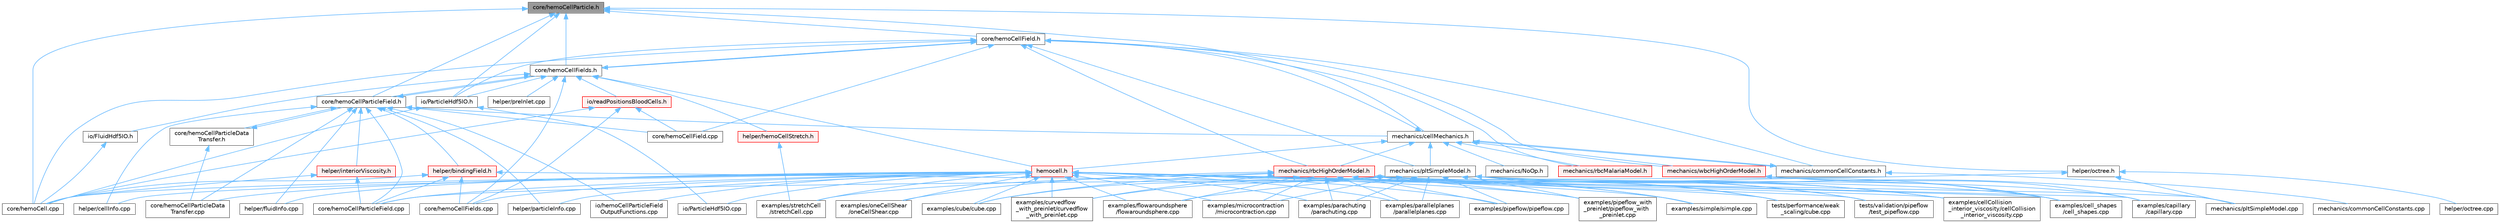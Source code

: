 digraph "core/hemoCellParticle.h"
{
 // LATEX_PDF_SIZE
  bgcolor="transparent";
  edge [fontname=Helvetica,fontsize=10,labelfontname=Helvetica,labelfontsize=10];
  node [fontname=Helvetica,fontsize=10,shape=box,height=0.2,width=0.4];
  Node1 [id="Node000001",label="core/hemoCellParticle.h",height=0.2,width=0.4,color="gray40", fillcolor="grey60", style="filled", fontcolor="black",tooltip=" "];
  Node1 -> Node2 [id="edge1_Node000001_Node000002",dir="back",color="steelblue1",style="solid",tooltip=" "];
  Node2 [id="Node000002",label="core/hemoCell.cpp",height=0.2,width=0.4,color="grey40", fillcolor="white", style="filled",URL="$hemoCell_8cpp.html",tooltip=" "];
  Node1 -> Node3 [id="edge2_Node000001_Node000003",dir="back",color="steelblue1",style="solid",tooltip=" "];
  Node3 [id="Node000003",label="core/hemoCellField.h",height=0.2,width=0.4,color="grey40", fillcolor="white", style="filled",URL="$hemoCellField_8h.html",tooltip=" "];
  Node3 -> Node2 [id="edge3_Node000003_Node000002",dir="back",color="steelblue1",style="solid",tooltip=" "];
  Node3 -> Node4 [id="edge4_Node000003_Node000004",dir="back",color="steelblue1",style="solid",tooltip=" "];
  Node4 [id="Node000004",label="core/hemoCellField.cpp",height=0.2,width=0.4,color="grey40", fillcolor="white", style="filled",URL="$hemoCellField_8cpp.html",tooltip=" "];
  Node3 -> Node5 [id="edge5_Node000003_Node000005",dir="back",color="steelblue1",style="solid",tooltip=" "];
  Node5 [id="Node000005",label="core/hemoCellFields.h",height=0.2,width=0.4,color="grey40", fillcolor="white", style="filled",URL="$hemoCellFields_8h.html",tooltip=" "];
  Node5 -> Node3 [id="edge6_Node000005_Node000003",dir="back",color="steelblue1",style="solid",tooltip=" "];
  Node5 -> Node6 [id="edge7_Node000005_Node000006",dir="back",color="steelblue1",style="solid",tooltip=" "];
  Node6 [id="Node000006",label="core/hemoCellFields.cpp",height=0.2,width=0.4,color="grey40", fillcolor="white", style="filled",URL="$hemoCellFields_8cpp.html",tooltip=" "];
  Node5 -> Node7 [id="edge8_Node000005_Node000007",dir="back",color="steelblue1",style="solid",tooltip=" "];
  Node7 [id="Node000007",label="core/hemoCellParticleField.h",height=0.2,width=0.4,color="grey40", fillcolor="white", style="filled",URL="$hemoCellParticleField_8h.html",tooltip=" "];
  Node7 -> Node4 [id="edge9_Node000007_Node000004",dir="back",color="steelblue1",style="solid",tooltip=" "];
  Node7 -> Node5 [id="edge10_Node000007_Node000005",dir="back",color="steelblue1",style="solid",tooltip=" "];
  Node7 -> Node8 [id="edge11_Node000007_Node000008",dir="back",color="steelblue1",style="solid",tooltip=" "];
  Node8 [id="Node000008",label="core/hemoCellParticleData\lTransfer.cpp",height=0.2,width=0.4,color="grey40", fillcolor="white", style="filled",URL="$hemoCellParticleDataTransfer_8cpp.html",tooltip=" "];
  Node7 -> Node9 [id="edge12_Node000007_Node000009",dir="back",color="steelblue1",style="solid",tooltip=" "];
  Node9 [id="Node000009",label="core/hemoCellParticleData\lTransfer.h",height=0.2,width=0.4,color="grey40", fillcolor="white", style="filled",URL="$hemoCellParticleDataTransfer_8h.html",tooltip=" "];
  Node9 -> Node8 [id="edge13_Node000009_Node000008",dir="back",color="steelblue1",style="solid",tooltip=" "];
  Node9 -> Node7 [id="edge14_Node000009_Node000007",dir="back",color="steelblue1",style="solid",tooltip=" "];
  Node7 -> Node10 [id="edge15_Node000007_Node000010",dir="back",color="steelblue1",style="solid",tooltip=" "];
  Node10 [id="Node000010",label="core/hemoCellParticleField.cpp",height=0.2,width=0.4,color="grey40", fillcolor="white", style="filled",URL="$hemoCellParticleField_8cpp.html",tooltip=" "];
  Node7 -> Node11 [id="edge16_Node000007_Node000011",dir="back",color="steelblue1",style="solid",tooltip=" "];
  Node11 [id="Node000011",label="helper/bindingField.h",height=0.2,width=0.4,color="red", fillcolor="#FFF0F0", style="filled",URL="$bindingField_8h.html",tooltip=" "];
  Node11 -> Node2 [id="edge17_Node000011_Node000002",dir="back",color="steelblue1",style="solid",tooltip=" "];
  Node11 -> Node6 [id="edge18_Node000011_Node000006",dir="back",color="steelblue1",style="solid",tooltip=" "];
  Node11 -> Node10 [id="edge19_Node000011_Node000010",dir="back",color="steelblue1",style="solid",tooltip=" "];
  Node11 -> Node13 [id="edge20_Node000011_Node000013",dir="back",color="steelblue1",style="solid",tooltip=" "];
  Node13 [id="Node000013",label="mechanics/pltSimpleModel.cpp",height=0.2,width=0.4,color="grey40", fillcolor="white", style="filled",URL="$pltSimpleModel_8cpp.html",tooltip=" "];
  Node7 -> Node14 [id="edge21_Node000007_Node000014",dir="back",color="steelblue1",style="solid",tooltip=" "];
  Node14 [id="Node000014",label="helper/cellInfo.cpp",height=0.2,width=0.4,color="grey40", fillcolor="white", style="filled",URL="$cellInfo_8cpp.html",tooltip=" "];
  Node7 -> Node15 [id="edge22_Node000007_Node000015",dir="back",color="steelblue1",style="solid",tooltip=" "];
  Node15 [id="Node000015",label="helper/fluidInfo.cpp",height=0.2,width=0.4,color="grey40", fillcolor="white", style="filled",URL="$fluidInfo_8cpp.html",tooltip=" "];
  Node7 -> Node16 [id="edge23_Node000007_Node000016",dir="back",color="steelblue1",style="solid",tooltip=" "];
  Node16 [id="Node000016",label="helper/interiorViscosity.h",height=0.2,width=0.4,color="red", fillcolor="#FFF0F0", style="filled",URL="$interiorViscosity_8h.html",tooltip=" "];
  Node16 -> Node2 [id="edge24_Node000016_Node000002",dir="back",color="steelblue1",style="solid",tooltip=" "];
  Node16 -> Node10 [id="edge25_Node000016_Node000010",dir="back",color="steelblue1",style="solid",tooltip=" "];
  Node7 -> Node18 [id="edge26_Node000007_Node000018",dir="back",color="steelblue1",style="solid",tooltip=" "];
  Node18 [id="Node000018",label="helper/particleInfo.cpp",height=0.2,width=0.4,color="grey40", fillcolor="white", style="filled",URL="$particleInfo_8cpp.html",tooltip=" "];
  Node7 -> Node19 [id="edge27_Node000007_Node000019",dir="back",color="steelblue1",style="solid",tooltip=" "];
  Node19 [id="Node000019",label="io/hemoCellParticleField\lOutputFunctions.cpp",height=0.2,width=0.4,color="grey40", fillcolor="white", style="filled",URL="$hemoCellParticleFieldOutputFunctions_8cpp.html",tooltip=" "];
  Node7 -> Node20 [id="edge28_Node000007_Node000020",dir="back",color="steelblue1",style="solid",tooltip=" "];
  Node20 [id="Node000020",label="mechanics/cellMechanics.h",height=0.2,width=0.4,color="grey40", fillcolor="white", style="filled",URL="$cellMechanics_8h.html",tooltip=" "];
  Node20 -> Node3 [id="edge29_Node000020_Node000003",dir="back",color="steelblue1",style="solid",tooltip=" "];
  Node20 -> Node21 [id="edge30_Node000020_Node000021",dir="back",color="steelblue1",style="solid",tooltip=" "];
  Node21 [id="Node000021",label="hemocell.h",height=0.2,width=0.4,color="red", fillcolor="#FFF0F0", style="filled",URL="$hemocell_8h.html",tooltip=" "];
  Node21 -> Node2 [id="edge31_Node000021_Node000002",dir="back",color="steelblue1",style="solid",tooltip=" "];
  Node21 -> Node6 [id="edge32_Node000021_Node000006",dir="back",color="steelblue1",style="solid",tooltip=" "];
  Node21 -> Node8 [id="edge33_Node000021_Node000008",dir="back",color="steelblue1",style="solid",tooltip=" "];
  Node21 -> Node10 [id="edge34_Node000021_Node000010",dir="back",color="steelblue1",style="solid",tooltip=" "];
  Node21 -> Node24 [id="edge35_Node000021_Node000024",dir="back",color="steelblue1",style="solid",tooltip=" "];
  Node24 [id="Node000024",label="examples/capillary\l/capillary.cpp",height=0.2,width=0.4,color="grey40", fillcolor="white", style="filled",URL="$capillary_8cpp.html",tooltip=" "];
  Node21 -> Node27 [id="edge36_Node000021_Node000027",dir="back",color="steelblue1",style="solid",tooltip=" "];
  Node27 [id="Node000027",label="examples/cellCollision\l_interior_viscosity/cellCollision\l_interior_viscosity.cpp",height=0.2,width=0.4,color="grey40", fillcolor="white", style="filled",URL="$cellCollision__interior__viscosity_8cpp.html",tooltip=" "];
  Node21 -> Node28 [id="edge37_Node000021_Node000028",dir="back",color="steelblue1",style="solid",tooltip=" "];
  Node28 [id="Node000028",label="examples/cell_shapes\l/cell_shapes.cpp",height=0.2,width=0.4,color="grey40", fillcolor="white", style="filled",URL="$cell__shapes_8cpp.html",tooltip=" "];
  Node21 -> Node29 [id="edge38_Node000021_Node000029",dir="back",color="steelblue1",style="solid",tooltip=" "];
  Node29 [id="Node000029",label="examples/cube/cube.cpp",height=0.2,width=0.4,color="grey40", fillcolor="white", style="filled",URL="$examples_2cube_2cube_8cpp.html",tooltip=" "];
  Node21 -> Node30 [id="edge39_Node000021_Node000030",dir="back",color="steelblue1",style="solid",tooltip=" "];
  Node30 [id="Node000030",label="examples/curvedflow\l_with_preinlet/curvedflow\l_with_preinlet.cpp",height=0.2,width=0.4,color="grey40", fillcolor="white", style="filled",URL="$curvedflow__with__preinlet_8cpp.html",tooltip=" "];
  Node21 -> Node31 [id="edge40_Node000021_Node000031",dir="back",color="steelblue1",style="solid",tooltip=" "];
  Node31 [id="Node000031",label="examples/flowaroundsphere\l/flowaroundsphere.cpp",height=0.2,width=0.4,color="grey40", fillcolor="white", style="filled",URL="$flowaroundsphere_8cpp.html",tooltip=" "];
  Node21 -> Node32 [id="edge41_Node000021_Node000032",dir="back",color="steelblue1",style="solid",tooltip=" "];
  Node32 [id="Node000032",label="examples/microcontraction\l/microcontraction.cpp",height=0.2,width=0.4,color="grey40", fillcolor="white", style="filled",URL="$microcontraction_8cpp.html",tooltip=" "];
  Node21 -> Node33 [id="edge42_Node000021_Node000033",dir="back",color="steelblue1",style="solid",tooltip=" "];
  Node33 [id="Node000033",label="examples/oneCellShear\l/oneCellShear.cpp",height=0.2,width=0.4,color="grey40", fillcolor="white", style="filled",URL="$oneCellShear_8cpp.html",tooltip=" "];
  Node21 -> Node34 [id="edge43_Node000021_Node000034",dir="back",color="steelblue1",style="solid",tooltip=" "];
  Node34 [id="Node000034",label="examples/parachuting\l/parachuting.cpp",height=0.2,width=0.4,color="grey40", fillcolor="white", style="filled",URL="$parachuting_8cpp.html",tooltip=" "];
  Node21 -> Node35 [id="edge44_Node000021_Node000035",dir="back",color="steelblue1",style="solid",tooltip=" "];
  Node35 [id="Node000035",label="examples/parallelplanes\l/parallelplanes.cpp",height=0.2,width=0.4,color="grey40", fillcolor="white", style="filled",URL="$parallelplanes_8cpp.html",tooltip=" "];
  Node21 -> Node36 [id="edge45_Node000021_Node000036",dir="back",color="steelblue1",style="solid",tooltip=" "];
  Node36 [id="Node000036",label="examples/pipeflow/pipeflow.cpp",height=0.2,width=0.4,color="grey40", fillcolor="white", style="filled",URL="$pipeflow_8cpp.html",tooltip=" "];
  Node21 -> Node37 [id="edge46_Node000021_Node000037",dir="back",color="steelblue1",style="solid",tooltip=" "];
  Node37 [id="Node000037",label="examples/pipeflow_with\l_preinlet/pipeflow_with\l_preinlet.cpp",height=0.2,width=0.4,color="grey40", fillcolor="white", style="filled",URL="$pipeflow__with__preinlet_8cpp.html",tooltip=" "];
  Node21 -> Node38 [id="edge47_Node000021_Node000038",dir="back",color="steelblue1",style="solid",tooltip=" "];
  Node38 [id="Node000038",label="examples/simple/simple.cpp",height=0.2,width=0.4,color="grey40", fillcolor="white", style="filled",URL="$simple_8cpp.html",tooltip=" "];
  Node21 -> Node39 [id="edge48_Node000021_Node000039",dir="back",color="steelblue1",style="solid",tooltip=" "];
  Node39 [id="Node000039",label="examples/stretchCell\l/stretchCell.cpp",height=0.2,width=0.4,color="grey40", fillcolor="white", style="filled",URL="$stretchCell_8cpp.html",tooltip=" "];
  Node21 -> Node14 [id="edge49_Node000021_Node000014",dir="back",color="steelblue1",style="solid",tooltip=" "];
  Node21 -> Node15 [id="edge50_Node000021_Node000015",dir="back",color="steelblue1",style="solid",tooltip=" "];
  Node21 -> Node18 [id="edge51_Node000021_Node000018",dir="back",color="steelblue1",style="solid",tooltip=" "];
  Node21 -> Node55 [id="edge52_Node000021_Node000055",dir="back",color="steelblue1",style="solid",tooltip=" "];
  Node55 [id="Node000055",label="io/ParticleHdf5IO.cpp",height=0.2,width=0.4,color="grey40", fillcolor="white", style="filled",URL="$ParticleHdf5IO_8cpp.html",tooltip=" "];
  Node21 -> Node19 [id="edge53_Node000021_Node000019",dir="back",color="steelblue1",style="solid",tooltip=" "];
  Node21 -> Node42 [id="edge54_Node000021_Node000042",dir="back",color="steelblue1",style="solid",tooltip=" "];
  Node42 [id="Node000042",label="tests/performance/weak\l_scaling/cube.cpp",height=0.2,width=0.4,color="grey40", fillcolor="white", style="filled",URL="$tests_2performance_2weak__scaling_2cube_8cpp.html",tooltip=" "];
  Node21 -> Node44 [id="edge55_Node000021_Node000044",dir="back",color="steelblue1",style="solid",tooltip=" "];
  Node44 [id="Node000044",label="tests/validation/pipeflow\l/test_pipeflow.cpp",height=0.2,width=0.4,color="grey40", fillcolor="white", style="filled",URL="$test__pipeflow_8cpp.html",tooltip=" "];
  Node20 -> Node57 [id="edge56_Node000020_Node000057",dir="back",color="steelblue1",style="solid",tooltip=" "];
  Node57 [id="Node000057",label="mechanics/NoOp.h",height=0.2,width=0.4,color="grey40", fillcolor="white", style="filled",URL="$NoOp_8h.html",tooltip=" "];
  Node20 -> Node58 [id="edge57_Node000020_Node000058",dir="back",color="steelblue1",style="solid",tooltip=" "];
  Node58 [id="Node000058",label="mechanics/commonCellConstants.h",height=0.2,width=0.4,color="grey40", fillcolor="white", style="filled",URL="$commonCellConstants_8h.html",tooltip=" "];
  Node58 -> Node20 [id="edge58_Node000058_Node000020",dir="back",color="steelblue1",style="solid",tooltip=" "];
  Node58 -> Node59 [id="edge59_Node000058_Node000059",dir="back",color="steelblue1",style="solid",tooltip=" "];
  Node59 [id="Node000059",label="mechanics/commonCellConstants.cpp",height=0.2,width=0.4,color="grey40", fillcolor="white", style="filled",URL="$commonCellConstants_8cpp.html",tooltip=" "];
  Node20 -> Node60 [id="edge60_Node000020_Node000060",dir="back",color="steelblue1",style="solid",tooltip=" "];
  Node60 [id="Node000060",label="mechanics/pltSimpleModel.h",height=0.2,width=0.4,color="grey40", fillcolor="white", style="filled",URL="$pltSimpleModel_8h.html",tooltip=" "];
  Node60 -> Node24 [id="edge61_Node000060_Node000024",dir="back",color="steelblue1",style="solid",tooltip=" "];
  Node60 -> Node27 [id="edge62_Node000060_Node000027",dir="back",color="steelblue1",style="solid",tooltip=" "];
  Node60 -> Node28 [id="edge63_Node000060_Node000028",dir="back",color="steelblue1",style="solid",tooltip=" "];
  Node60 -> Node29 [id="edge64_Node000060_Node000029",dir="back",color="steelblue1",style="solid",tooltip=" "];
  Node60 -> Node30 [id="edge65_Node000060_Node000030",dir="back",color="steelblue1",style="solid",tooltip=" "];
  Node60 -> Node31 [id="edge66_Node000060_Node000031",dir="back",color="steelblue1",style="solid",tooltip=" "];
  Node60 -> Node32 [id="edge67_Node000060_Node000032",dir="back",color="steelblue1",style="solid",tooltip=" "];
  Node60 -> Node34 [id="edge68_Node000060_Node000034",dir="back",color="steelblue1",style="solid",tooltip=" "];
  Node60 -> Node35 [id="edge69_Node000060_Node000035",dir="back",color="steelblue1",style="solid",tooltip=" "];
  Node60 -> Node36 [id="edge70_Node000060_Node000036",dir="back",color="steelblue1",style="solid",tooltip=" "];
  Node60 -> Node37 [id="edge71_Node000060_Node000037",dir="back",color="steelblue1",style="solid",tooltip=" "];
  Node60 -> Node38 [id="edge72_Node000060_Node000038",dir="back",color="steelblue1",style="solid",tooltip=" "];
  Node60 -> Node13 [id="edge73_Node000060_Node000013",dir="back",color="steelblue1",style="solid",tooltip=" "];
  Node60 -> Node42 [id="edge74_Node000060_Node000042",dir="back",color="steelblue1",style="solid",tooltip=" "];
  Node60 -> Node44 [id="edge75_Node000060_Node000044",dir="back",color="steelblue1",style="solid",tooltip=" "];
  Node20 -> Node61 [id="edge76_Node000020_Node000061",dir="back",color="steelblue1",style="solid",tooltip=" "];
  Node61 [id="Node000061",label="mechanics/rbcHighOrderModel.h",height=0.2,width=0.4,color="red", fillcolor="#FFF0F0", style="filled",URL="$rbcHighOrderModel_8h.html",tooltip=" "];
  Node61 -> Node27 [id="edge77_Node000061_Node000027",dir="back",color="steelblue1",style="solid",tooltip=" "];
  Node61 -> Node28 [id="edge78_Node000061_Node000028",dir="back",color="steelblue1",style="solid",tooltip=" "];
  Node61 -> Node29 [id="edge79_Node000061_Node000029",dir="back",color="steelblue1",style="solid",tooltip=" "];
  Node61 -> Node30 [id="edge80_Node000061_Node000030",dir="back",color="steelblue1",style="solid",tooltip=" "];
  Node61 -> Node31 [id="edge81_Node000061_Node000031",dir="back",color="steelblue1",style="solid",tooltip=" "];
  Node61 -> Node32 [id="edge82_Node000061_Node000032",dir="back",color="steelblue1",style="solid",tooltip=" "];
  Node61 -> Node33 [id="edge83_Node000061_Node000033",dir="back",color="steelblue1",style="solid",tooltip=" "];
  Node61 -> Node34 [id="edge84_Node000061_Node000034",dir="back",color="steelblue1",style="solid",tooltip=" "];
  Node61 -> Node35 [id="edge85_Node000061_Node000035",dir="back",color="steelblue1",style="solid",tooltip=" "];
  Node61 -> Node36 [id="edge86_Node000061_Node000036",dir="back",color="steelblue1",style="solid",tooltip=" "];
  Node61 -> Node37 [id="edge87_Node000061_Node000037",dir="back",color="steelblue1",style="solid",tooltip=" "];
  Node61 -> Node38 [id="edge88_Node000061_Node000038",dir="back",color="steelblue1",style="solid",tooltip=" "];
  Node61 -> Node39 [id="edge89_Node000061_Node000039",dir="back",color="steelblue1",style="solid",tooltip=" "];
  Node61 -> Node42 [id="edge90_Node000061_Node000042",dir="back",color="steelblue1",style="solid",tooltip=" "];
  Node61 -> Node44 [id="edge91_Node000061_Node000044",dir="back",color="steelblue1",style="solid",tooltip=" "];
  Node20 -> Node63 [id="edge92_Node000020_Node000063",dir="back",color="steelblue1",style="solid",tooltip=" "];
  Node63 [id="Node000063",label="mechanics/rbcMalariaModel.h",height=0.2,width=0.4,color="red", fillcolor="#FFF0F0", style="filled",URL="$rbcMalariaModel_8h.html",tooltip=" "];
  Node20 -> Node65 [id="edge93_Node000020_Node000065",dir="back",color="steelblue1",style="solid",tooltip=" "];
  Node65 [id="Node000065",label="mechanics/wbcHighOrderModel.h",height=0.2,width=0.4,color="red", fillcolor="#FFF0F0", style="filled",URL="$wbcHighOrderModel_8h.html",tooltip=" "];
  Node65 -> Node24 [id="edge94_Node000065_Node000024",dir="back",color="steelblue1",style="solid",tooltip=" "];
  Node65 -> Node28 [id="edge95_Node000065_Node000028",dir="back",color="steelblue1",style="solid",tooltip=" "];
  Node5 -> Node67 [id="edge96_Node000005_Node000067",dir="back",color="steelblue1",style="solid",tooltip=" "];
  Node67 [id="Node000067",label="helper/hemoCellStretch.h",height=0.2,width=0.4,color="red", fillcolor="#FFF0F0", style="filled",URL="$hemoCellStretch_8h.html",tooltip=" "];
  Node67 -> Node39 [id="edge97_Node000067_Node000039",dir="back",color="steelblue1",style="solid",tooltip=" "];
  Node5 -> Node52 [id="edge98_Node000005_Node000052",dir="back",color="steelblue1",style="solid",tooltip=" "];
  Node52 [id="Node000052",label="helper/preInlet.cpp",height=0.2,width=0.4,color="grey40", fillcolor="white", style="filled",URL="$preInlet_8cpp.html",tooltip=" "];
  Node5 -> Node21 [id="edge99_Node000005_Node000021",dir="back",color="steelblue1",style="solid",tooltip=" "];
  Node5 -> Node69 [id="edge100_Node000005_Node000069",dir="back",color="steelblue1",style="solid",tooltip=" "];
  Node69 [id="Node000069",label="io/FluidHdf5IO.h",height=0.2,width=0.4,color="grey40", fillcolor="white", style="filled",URL="$FluidHdf5IO_8h.html",tooltip=" "];
  Node69 -> Node2 [id="edge101_Node000069_Node000002",dir="back",color="steelblue1",style="solid",tooltip=" "];
  Node5 -> Node70 [id="edge102_Node000005_Node000070",dir="back",color="steelblue1",style="solid",tooltip=" "];
  Node70 [id="Node000070",label="io/ParticleHdf5IO.h",height=0.2,width=0.4,color="grey40", fillcolor="white", style="filled",URL="$ParticleHdf5IO_8h.html",tooltip=" "];
  Node70 -> Node2 [id="edge103_Node000070_Node000002",dir="back",color="steelblue1",style="solid",tooltip=" "];
  Node70 -> Node55 [id="edge104_Node000070_Node000055",dir="back",color="steelblue1",style="solid",tooltip=" "];
  Node5 -> Node71 [id="edge105_Node000005_Node000071",dir="back",color="steelblue1",style="solid",tooltip=" "];
  Node71 [id="Node000071",label="io/readPositionsBloodCells.h",height=0.2,width=0.4,color="red", fillcolor="#FFF0F0", style="filled",URL="$readPositionsBloodCells_8h.html",tooltip=" "];
  Node71 -> Node2 [id="edge106_Node000071_Node000002",dir="back",color="steelblue1",style="solid",tooltip=" "];
  Node71 -> Node4 [id="edge107_Node000071_Node000004",dir="back",color="steelblue1",style="solid",tooltip=" "];
  Node71 -> Node6 [id="edge108_Node000071_Node000006",dir="back",color="steelblue1",style="solid",tooltip=" "];
  Node3 -> Node70 [id="edge109_Node000003_Node000070",dir="back",color="steelblue1",style="solid",tooltip=" "];
  Node3 -> Node58 [id="edge110_Node000003_Node000058",dir="back",color="steelblue1",style="solid",tooltip=" "];
  Node3 -> Node60 [id="edge111_Node000003_Node000060",dir="back",color="steelblue1",style="solid",tooltip=" "];
  Node3 -> Node61 [id="edge112_Node000003_Node000061",dir="back",color="steelblue1",style="solid",tooltip=" "];
  Node3 -> Node63 [id="edge113_Node000003_Node000063",dir="back",color="steelblue1",style="solid",tooltip=" "];
  Node3 -> Node65 [id="edge114_Node000003_Node000065",dir="back",color="steelblue1",style="solid",tooltip=" "];
  Node1 -> Node5 [id="edge115_Node000001_Node000005",dir="back",color="steelblue1",style="solid",tooltip=" "];
  Node1 -> Node7 [id="edge116_Node000001_Node000007",dir="back",color="steelblue1",style="solid",tooltip=" "];
  Node1 -> Node72 [id="edge117_Node000001_Node000072",dir="back",color="steelblue1",style="solid",tooltip=" "];
  Node72 [id="Node000072",label="helper/octree.h",height=0.2,width=0.4,color="grey40", fillcolor="white", style="filled",URL="$octree_8h.html",tooltip=" "];
  Node72 -> Node10 [id="edge118_Node000072_Node000010",dir="back",color="steelblue1",style="solid",tooltip=" "];
  Node72 -> Node73 [id="edge119_Node000072_Node000073",dir="back",color="steelblue1",style="solid",tooltip=" "];
  Node73 [id="Node000073",label="helper/octree.cpp",height=0.2,width=0.4,color="grey40", fillcolor="white", style="filled",URL="$octree_8cpp.html",tooltip=" "];
  Node72 -> Node13 [id="edge120_Node000072_Node000013",dir="back",color="steelblue1",style="solid",tooltip=" "];
  Node1 -> Node70 [id="edge121_Node000001_Node000070",dir="back",color="steelblue1",style="solid",tooltip=" "];
  Node1 -> Node20 [id="edge122_Node000001_Node000020",dir="back",color="steelblue1",style="solid",tooltip=" "];
}
